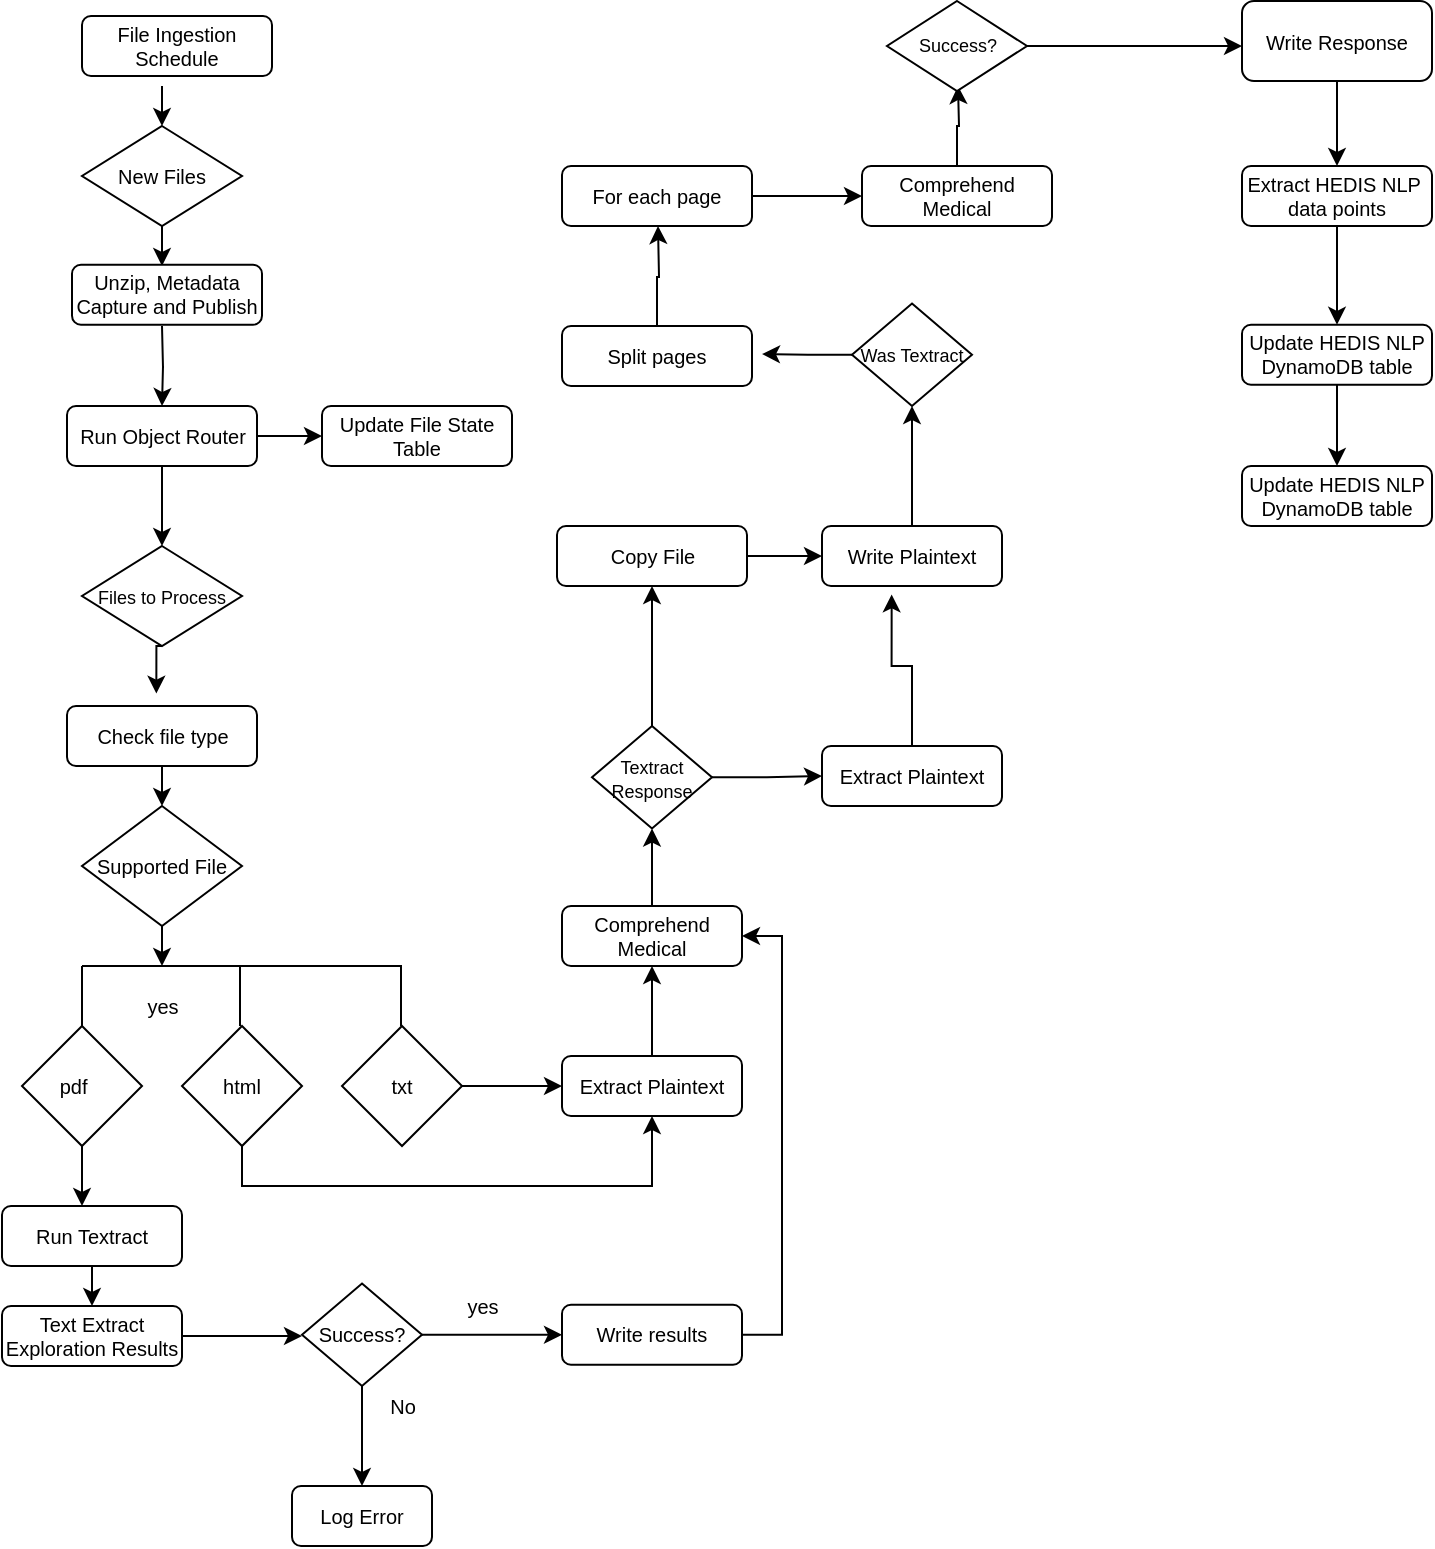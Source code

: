 <mxfile version="15.8.2" type="device"><diagram id="BK99arJKIsNKvj-RDqO5" name="Page-1"><mxGraphModel dx="1422" dy="762" grid="1" gridSize="10" guides="1" tooltips="1" connect="1" arrows="1" fold="1" page="1" pageScale="1" pageWidth="850" pageHeight="1100" math="0" shadow="0"><root><mxCell id="0"/><mxCell id="1" parent="0"/><mxCell id="S3cTeivU9xeTtBTfEvhd-40" style="edgeStyle=orthogonalEdgeStyle;rounded=0;orthogonalLoop=1;jettySize=auto;html=1;exitX=0.5;exitY=1;exitDx=0;exitDy=0;entryX=0.5;entryY=0;entryDx=0;entryDy=0;fontSize=10;" edge="1" parent="1" target="S3cTeivU9xeTtBTfEvhd-2"><mxGeometry relative="1" as="geometry"><mxPoint x="120" y="80" as="sourcePoint"/></mxGeometry></mxCell><mxCell id="S3cTeivU9xeTtBTfEvhd-41" style="edgeStyle=orthogonalEdgeStyle;rounded=0;orthogonalLoop=1;jettySize=auto;html=1;exitX=0.5;exitY=1;exitDx=0;exitDy=0;entryX=0.5;entryY=0;entryDx=0;entryDy=0;fontSize=10;" edge="1" parent="1" source="S3cTeivU9xeTtBTfEvhd-2"><mxGeometry relative="1" as="geometry"><mxPoint x="120" y="170" as="targetPoint"/></mxGeometry></mxCell><mxCell id="S3cTeivU9xeTtBTfEvhd-2" value="&lt;font style=&quot;font-size: 10px&quot;&gt;New Files&lt;/font&gt;" style="rhombus;whiteSpace=wrap;html=1;" vertex="1" parent="1"><mxGeometry x="80" y="100" width="80" height="50" as="geometry"/></mxCell><mxCell id="S3cTeivU9xeTtBTfEvhd-42" style="edgeStyle=orthogonalEdgeStyle;rounded=0;orthogonalLoop=1;jettySize=auto;html=1;exitX=0.5;exitY=1;exitDx=0;exitDy=0;entryX=0.5;entryY=0;entryDx=0;entryDy=0;fontSize=10;" edge="1" parent="1"><mxGeometry relative="1" as="geometry"><mxPoint x="120" y="200" as="sourcePoint"/><mxPoint x="120" y="240" as="targetPoint"/></mxGeometry></mxCell><mxCell id="S3cTeivU9xeTtBTfEvhd-43" style="edgeStyle=orthogonalEdgeStyle;rounded=0;orthogonalLoop=1;jettySize=auto;html=1;exitX=0.5;exitY=1;exitDx=0;exitDy=0;entryX=0.5;entryY=0;entryDx=0;entryDy=0;fontSize=10;" edge="1" parent="1" source="S3cTeivU9xeTtBTfEvhd-92" target="S3cTeivU9xeTtBTfEvhd-5"><mxGeometry relative="1" as="geometry"><mxPoint x="120" y="280" as="sourcePoint"/></mxGeometry></mxCell><mxCell id="S3cTeivU9xeTtBTfEvhd-44" style="edgeStyle=orthogonalEdgeStyle;rounded=0;orthogonalLoop=1;jettySize=auto;html=1;exitX=0.5;exitY=1;exitDx=0;exitDy=0;entryX=0.413;entryY=0.095;entryDx=0;entryDy=0;entryPerimeter=0;fontSize=10;" edge="1" parent="1" source="S3cTeivU9xeTtBTfEvhd-5"><mxGeometry relative="1" as="geometry"><mxPoint x="117.17" y="383.8" as="targetPoint"/><Array as="points"><mxPoint x="117" y="360"/></Array></mxGeometry></mxCell><mxCell id="S3cTeivU9xeTtBTfEvhd-5" value="&lt;font style=&quot;font-size: 9px&quot;&gt;Files to Process&lt;/font&gt;" style="rhombus;whiteSpace=wrap;html=1;fontSize=10;" vertex="1" parent="1"><mxGeometry x="80" y="310" width="80" height="50" as="geometry"/></mxCell><mxCell id="S3cTeivU9xeTtBTfEvhd-45" style="edgeStyle=orthogonalEdgeStyle;rounded=0;orthogonalLoop=1;jettySize=auto;html=1;exitX=0.5;exitY=1;exitDx=0;exitDy=0;entryX=0.5;entryY=0;entryDx=0;entryDy=0;fontSize=10;" edge="1" parent="1" target="S3cTeivU9xeTtBTfEvhd-8"><mxGeometry relative="1" as="geometry"><mxPoint x="125" y="420" as="sourcePoint"/></mxGeometry></mxCell><mxCell id="S3cTeivU9xeTtBTfEvhd-16" style="edgeStyle=orthogonalEdgeStyle;rounded=0;orthogonalLoop=1;jettySize=auto;html=1;exitX=0.5;exitY=1;exitDx=0;exitDy=0;fontSize=10;" edge="1" parent="1" source="S3cTeivU9xeTtBTfEvhd-8"><mxGeometry relative="1" as="geometry"><mxPoint x="120" y="520" as="targetPoint"/></mxGeometry></mxCell><mxCell id="S3cTeivU9xeTtBTfEvhd-8" value="Supported File" style="rhombus;whiteSpace=wrap;html=1;fontSize=10;" vertex="1" parent="1"><mxGeometry x="80" y="440" width="80" height="60" as="geometry"/></mxCell><mxCell id="S3cTeivU9xeTtBTfEvhd-25" style="edgeStyle=orthogonalEdgeStyle;rounded=0;orthogonalLoop=1;jettySize=auto;html=1;exitX=0.5;exitY=1;exitDx=0;exitDy=0;fontSize=10;" edge="1" parent="1" source="S3cTeivU9xeTtBTfEvhd-9"><mxGeometry relative="1" as="geometry"><mxPoint x="80" y="640" as="targetPoint"/></mxGeometry></mxCell><mxCell id="S3cTeivU9xeTtBTfEvhd-9" value="pdf&lt;span style=&quot;white-space: pre&quot;&gt;&#9;&lt;/span&gt;" style="rhombus;whiteSpace=wrap;html=1;fontSize=10;" vertex="1" parent="1"><mxGeometry x="50" y="550" width="60" height="60" as="geometry"/></mxCell><mxCell id="S3cTeivU9xeTtBTfEvhd-99" style="edgeStyle=orthogonalEdgeStyle;rounded=0;orthogonalLoop=1;jettySize=auto;html=1;exitX=0.5;exitY=1;exitDx=0;exitDy=0;entryX=0.5;entryY=1;entryDx=0;entryDy=0;fontSize=9;" edge="1" parent="1" source="S3cTeivU9xeTtBTfEvhd-10" target="S3cTeivU9xeTtBTfEvhd-26"><mxGeometry relative="1" as="geometry"/></mxCell><mxCell id="S3cTeivU9xeTtBTfEvhd-10" value="html" style="rhombus;whiteSpace=wrap;html=1;fontSize=10;" vertex="1" parent="1"><mxGeometry x="130" y="550" width="60" height="60" as="geometry"/></mxCell><mxCell id="S3cTeivU9xeTtBTfEvhd-15" value="" style="endArrow=none;html=1;rounded=0;fontSize=10;" edge="1" parent="1"><mxGeometry width="50" height="50" relative="1" as="geometry"><mxPoint x="80" y="520" as="sourcePoint"/><mxPoint x="240" y="520" as="targetPoint"/></mxGeometry></mxCell><mxCell id="S3cTeivU9xeTtBTfEvhd-17" value="" style="endArrow=none;html=1;rounded=0;fontSize=10;exitX=0.5;exitY=0;exitDx=0;exitDy=0;" edge="1" parent="1" source="S3cTeivU9xeTtBTfEvhd-9"><mxGeometry width="50" height="50" relative="1" as="geometry"><mxPoint x="50" y="550" as="sourcePoint"/><mxPoint x="80" y="520" as="targetPoint"/></mxGeometry></mxCell><mxCell id="S3cTeivU9xeTtBTfEvhd-18" value="" style="endArrow=none;html=1;rounded=0;fontSize=10;exitX=0.5;exitY=0;exitDx=0;exitDy=0;" edge="1" parent="1"><mxGeometry width="50" height="50" relative="1" as="geometry"><mxPoint x="159" y="550" as="sourcePoint"/><mxPoint x="159" y="520" as="targetPoint"/></mxGeometry></mxCell><mxCell id="S3cTeivU9xeTtBTfEvhd-98" style="edgeStyle=orthogonalEdgeStyle;rounded=0;orthogonalLoop=1;jettySize=auto;html=1;exitX=1;exitY=0.5;exitDx=0;exitDy=0;fontSize=9;" edge="1" parent="1" source="S3cTeivU9xeTtBTfEvhd-19" target="S3cTeivU9xeTtBTfEvhd-26"><mxGeometry relative="1" as="geometry"/></mxCell><mxCell id="S3cTeivU9xeTtBTfEvhd-19" value="txt" style="rhombus;whiteSpace=wrap;html=1;fontSize=10;" vertex="1" parent="1"><mxGeometry x="210" y="550" width="60" height="60" as="geometry"/></mxCell><mxCell id="S3cTeivU9xeTtBTfEvhd-21" value="" style="endArrow=none;html=1;rounded=0;fontSize=10;exitX=0.5;exitY=0;exitDx=0;exitDy=0;" edge="1" parent="1"><mxGeometry width="50" height="50" relative="1" as="geometry"><mxPoint x="239.5" y="550" as="sourcePoint"/><mxPoint x="239.5" y="520" as="targetPoint"/></mxGeometry></mxCell><mxCell id="S3cTeivU9xeTtBTfEvhd-29" style="edgeStyle=orthogonalEdgeStyle;rounded=0;orthogonalLoop=1;jettySize=auto;html=1;exitX=1;exitY=0.5;exitDx=0;exitDy=0;fontSize=10;" edge="1" parent="1" source="S3cTeivU9xeTtBTfEvhd-24"><mxGeometry relative="1" as="geometry"><mxPoint x="190" y="705" as="targetPoint"/></mxGeometry></mxCell><mxCell id="S3cTeivU9xeTtBTfEvhd-24" value="Text Extract&lt;br&gt;Exploration Results" style="rounded=1;whiteSpace=wrap;html=1;fontSize=10;" vertex="1" parent="1"><mxGeometry x="40" y="690" width="90" height="30" as="geometry"/></mxCell><mxCell id="S3cTeivU9xeTtBTfEvhd-49" style="edgeStyle=orthogonalEdgeStyle;rounded=0;orthogonalLoop=1;jettySize=auto;html=1;exitX=0.5;exitY=0;exitDx=0;exitDy=0;entryX=0.5;entryY=1;entryDx=0;entryDy=0;fontSize=10;" edge="1" parent="1" source="S3cTeivU9xeTtBTfEvhd-26" target="S3cTeivU9xeTtBTfEvhd-46"><mxGeometry relative="1" as="geometry"/></mxCell><mxCell id="S3cTeivU9xeTtBTfEvhd-26" value="Extract Plaintext" style="rounded=1;whiteSpace=wrap;html=1;fontSize=10;" vertex="1" parent="1"><mxGeometry x="320" y="565" width="90" height="30" as="geometry"/></mxCell><mxCell id="S3cTeivU9xeTtBTfEvhd-28" style="edgeStyle=orthogonalEdgeStyle;rounded=0;orthogonalLoop=1;jettySize=auto;html=1;exitX=0.5;exitY=1;exitDx=0;exitDy=0;entryX=0.5;entryY=0;entryDx=0;entryDy=0;fontSize=10;" edge="1" parent="1" source="S3cTeivU9xeTtBTfEvhd-27" target="S3cTeivU9xeTtBTfEvhd-24"><mxGeometry relative="1" as="geometry"/></mxCell><mxCell id="S3cTeivU9xeTtBTfEvhd-27" value="Run Textract" style="rounded=1;whiteSpace=wrap;html=1;fontSize=10;" vertex="1" parent="1"><mxGeometry x="40" y="640" width="90" height="30" as="geometry"/></mxCell><mxCell id="S3cTeivU9xeTtBTfEvhd-32" style="edgeStyle=orthogonalEdgeStyle;rounded=0;orthogonalLoop=1;jettySize=auto;html=1;exitX=1;exitY=0.5;exitDx=0;exitDy=0;entryX=0;entryY=0.5;entryDx=0;entryDy=0;fontSize=10;" edge="1" parent="1" source="S3cTeivU9xeTtBTfEvhd-30" target="S3cTeivU9xeTtBTfEvhd-31"><mxGeometry relative="1" as="geometry"/></mxCell><mxCell id="S3cTeivU9xeTtBTfEvhd-35" style="edgeStyle=orthogonalEdgeStyle;rounded=0;orthogonalLoop=1;jettySize=auto;html=1;exitX=0.5;exitY=1;exitDx=0;exitDy=0;entryX=0.5;entryY=0;entryDx=0;entryDy=0;fontSize=10;" edge="1" parent="1" source="S3cTeivU9xeTtBTfEvhd-30" target="S3cTeivU9xeTtBTfEvhd-33"><mxGeometry relative="1" as="geometry"/></mxCell><mxCell id="S3cTeivU9xeTtBTfEvhd-30" value="Success?" style="rhombus;whiteSpace=wrap;html=1;fontSize=10;" vertex="1" parent="1"><mxGeometry x="190" y="678.75" width="60" height="51.25" as="geometry"/></mxCell><mxCell id="S3cTeivU9xeTtBTfEvhd-51" style="edgeStyle=orthogonalEdgeStyle;rounded=0;orthogonalLoop=1;jettySize=auto;html=1;exitX=1;exitY=0.5;exitDx=0;exitDy=0;entryX=1;entryY=0.5;entryDx=0;entryDy=0;fontSize=10;" edge="1" parent="1" source="S3cTeivU9xeTtBTfEvhd-31" target="S3cTeivU9xeTtBTfEvhd-46"><mxGeometry relative="1" as="geometry"/></mxCell><mxCell id="S3cTeivU9xeTtBTfEvhd-31" value="Write results" style="rounded=1;whiteSpace=wrap;html=1;fontSize=10;" vertex="1" parent="1"><mxGeometry x="320" y="689.38" width="90" height="30" as="geometry"/></mxCell><mxCell id="S3cTeivU9xeTtBTfEvhd-33" value="Log Error" style="rounded=1;whiteSpace=wrap;html=1;fontSize=10;" vertex="1" parent="1"><mxGeometry x="185" y="780" width="70" height="30" as="geometry"/></mxCell><mxCell id="S3cTeivU9xeTtBTfEvhd-36" value="yes" style="text;html=1;align=center;verticalAlign=middle;resizable=0;points=[];autosize=1;strokeColor=none;fillColor=none;fontSize=10;" vertex="1" parent="1"><mxGeometry x="265" y="680" width="30" height="20" as="geometry"/></mxCell><mxCell id="S3cTeivU9xeTtBTfEvhd-37" value="No" style="text;html=1;align=center;verticalAlign=middle;resizable=0;points=[];autosize=1;strokeColor=none;fillColor=none;fontSize=10;" vertex="1" parent="1"><mxGeometry x="225" y="730" width="30" height="20" as="geometry"/></mxCell><mxCell id="S3cTeivU9xeTtBTfEvhd-38" value="yes" style="text;html=1;align=center;verticalAlign=middle;resizable=0;points=[];autosize=1;strokeColor=none;fillColor=none;fontSize=10;" vertex="1" parent="1"><mxGeometry x="105" y="530" width="30" height="20" as="geometry"/></mxCell><mxCell id="S3cTeivU9xeTtBTfEvhd-48" style="edgeStyle=orthogonalEdgeStyle;rounded=0;orthogonalLoop=1;jettySize=auto;html=1;exitX=0.5;exitY=0;exitDx=0;exitDy=0;entryX=0.5;entryY=1;entryDx=0;entryDy=0;fontSize=10;" edge="1" parent="1" source="S3cTeivU9xeTtBTfEvhd-46" target="S3cTeivU9xeTtBTfEvhd-47"><mxGeometry relative="1" as="geometry"/></mxCell><mxCell id="S3cTeivU9xeTtBTfEvhd-46" value="Comprehend Medical" style="rounded=1;whiteSpace=wrap;html=1;fontSize=10;" vertex="1" parent="1"><mxGeometry x="320" y="490" width="90" height="30" as="geometry"/></mxCell><mxCell id="S3cTeivU9xeTtBTfEvhd-56" style="edgeStyle=orthogonalEdgeStyle;rounded=0;orthogonalLoop=1;jettySize=auto;html=1;exitX=1;exitY=0.5;exitDx=0;exitDy=0;entryX=0;entryY=0.5;entryDx=0;entryDy=0;fontSize=10;" edge="1" parent="1" source="S3cTeivU9xeTtBTfEvhd-47" target="S3cTeivU9xeTtBTfEvhd-52"><mxGeometry relative="1" as="geometry"/></mxCell><mxCell id="S3cTeivU9xeTtBTfEvhd-60" style="edgeStyle=orthogonalEdgeStyle;rounded=0;orthogonalLoop=1;jettySize=auto;html=1;exitX=0.5;exitY=0;exitDx=0;exitDy=0;fontSize=10;entryX=0.5;entryY=1;entryDx=0;entryDy=0;" edge="1" parent="1" source="S3cTeivU9xeTtBTfEvhd-47" target="S3cTeivU9xeTtBTfEvhd-61"><mxGeometry relative="1" as="geometry"><mxPoint x="365" y="340" as="targetPoint"/></mxGeometry></mxCell><mxCell id="S3cTeivU9xeTtBTfEvhd-47" value="&lt;font style=&quot;font-size: 9px&quot;&gt;Textract Response&lt;/font&gt;" style="rhombus;whiteSpace=wrap;html=1;fontSize=10;" vertex="1" parent="1"><mxGeometry x="335" y="400" width="60" height="51.25" as="geometry"/></mxCell><mxCell id="S3cTeivU9xeTtBTfEvhd-62" style="edgeStyle=orthogonalEdgeStyle;rounded=0;orthogonalLoop=1;jettySize=auto;html=1;exitX=0.5;exitY=0;exitDx=0;exitDy=0;entryX=0.387;entryY=1.14;entryDx=0;entryDy=0;entryPerimeter=0;fontSize=9;" edge="1" parent="1" source="S3cTeivU9xeTtBTfEvhd-52" target="S3cTeivU9xeTtBTfEvhd-57"><mxGeometry relative="1" as="geometry"/></mxCell><mxCell id="S3cTeivU9xeTtBTfEvhd-52" value="Extract Plaintext" style="rounded=1;whiteSpace=wrap;html=1;fontSize=10;" vertex="1" parent="1"><mxGeometry x="450" y="410" width="90" height="30" as="geometry"/></mxCell><mxCell id="S3cTeivU9xeTtBTfEvhd-65" style="edgeStyle=orthogonalEdgeStyle;rounded=0;orthogonalLoop=1;jettySize=auto;html=1;exitX=0.5;exitY=0;exitDx=0;exitDy=0;entryX=0.5;entryY=1;entryDx=0;entryDy=0;fontSize=9;" edge="1" parent="1" source="S3cTeivU9xeTtBTfEvhd-57" target="S3cTeivU9xeTtBTfEvhd-64"><mxGeometry relative="1" as="geometry"/></mxCell><mxCell id="S3cTeivU9xeTtBTfEvhd-57" value="Write Plaintext" style="rounded=1;whiteSpace=wrap;html=1;fontSize=10;" vertex="1" parent="1"><mxGeometry x="450" y="300" width="90" height="30" as="geometry"/></mxCell><mxCell id="S3cTeivU9xeTtBTfEvhd-63" style="edgeStyle=orthogonalEdgeStyle;rounded=0;orthogonalLoop=1;jettySize=auto;html=1;exitX=1;exitY=0.5;exitDx=0;exitDy=0;entryX=0;entryY=0.5;entryDx=0;entryDy=0;fontSize=9;" edge="1" parent="1" source="S3cTeivU9xeTtBTfEvhd-61" target="S3cTeivU9xeTtBTfEvhd-57"><mxGeometry relative="1" as="geometry"/></mxCell><mxCell id="S3cTeivU9xeTtBTfEvhd-61" value="Copy File" style="rounded=1;whiteSpace=wrap;html=1;fontSize=10;" vertex="1" parent="1"><mxGeometry x="317.5" y="300" width="95" height="30" as="geometry"/></mxCell><mxCell id="S3cTeivU9xeTtBTfEvhd-66" style="edgeStyle=orthogonalEdgeStyle;rounded=0;orthogonalLoop=1;jettySize=auto;html=1;exitX=0;exitY=0.5;exitDx=0;exitDy=0;fontSize=9;" edge="1" parent="1" source="S3cTeivU9xeTtBTfEvhd-64"><mxGeometry relative="1" as="geometry"><mxPoint x="420" y="214" as="targetPoint"/></mxGeometry></mxCell><mxCell id="S3cTeivU9xeTtBTfEvhd-64" value="&lt;font style=&quot;font-size: 9px&quot;&gt;Was Textract&lt;/font&gt;" style="rhombus;whiteSpace=wrap;html=1;fontSize=10;" vertex="1" parent="1"><mxGeometry x="465" y="188.75" width="60" height="51.25" as="geometry"/></mxCell><mxCell id="S3cTeivU9xeTtBTfEvhd-68" style="edgeStyle=orthogonalEdgeStyle;rounded=0;orthogonalLoop=1;jettySize=auto;html=1;exitX=0.5;exitY=0;exitDx=0;exitDy=0;fontSize=9;" edge="1" parent="1" source="S3cTeivU9xeTtBTfEvhd-67"><mxGeometry relative="1" as="geometry"><mxPoint x="368" y="150" as="targetPoint"/></mxGeometry></mxCell><mxCell id="S3cTeivU9xeTtBTfEvhd-67" value="Split pages" style="rounded=1;whiteSpace=wrap;html=1;fontSize=10;" vertex="1" parent="1"><mxGeometry x="320" y="200" width="95" height="30" as="geometry"/></mxCell><mxCell id="S3cTeivU9xeTtBTfEvhd-70" style="edgeStyle=orthogonalEdgeStyle;rounded=0;orthogonalLoop=1;jettySize=auto;html=1;exitX=1;exitY=0.5;exitDx=0;exitDy=0;fontSize=9;" edge="1" parent="1" source="S3cTeivU9xeTtBTfEvhd-69"><mxGeometry relative="1" as="geometry"><mxPoint x="470" y="135" as="targetPoint"/></mxGeometry></mxCell><mxCell id="S3cTeivU9xeTtBTfEvhd-69" value="For each page" style="rounded=1;whiteSpace=wrap;html=1;fontSize=10;" vertex="1" parent="1"><mxGeometry x="320" y="120" width="95" height="30" as="geometry"/></mxCell><mxCell id="S3cTeivU9xeTtBTfEvhd-74" style="edgeStyle=orthogonalEdgeStyle;rounded=0;orthogonalLoop=1;jettySize=auto;html=1;exitX=0.5;exitY=0;exitDx=0;exitDy=0;fontSize=9;" edge="1" parent="1" source="S3cTeivU9xeTtBTfEvhd-71"><mxGeometry relative="1" as="geometry"><mxPoint x="518" y="80" as="targetPoint"/></mxGeometry></mxCell><mxCell id="S3cTeivU9xeTtBTfEvhd-71" value="Comprehend Medical" style="rounded=1;whiteSpace=wrap;html=1;fontSize=10;" vertex="1" parent="1"><mxGeometry x="470" y="120" width="95" height="30" as="geometry"/></mxCell><mxCell id="S3cTeivU9xeTtBTfEvhd-75" style="edgeStyle=orthogonalEdgeStyle;rounded=0;orthogonalLoop=1;jettySize=auto;html=1;exitX=1;exitY=0.5;exitDx=0;exitDy=0;fontSize=9;" edge="1" parent="1" source="S3cTeivU9xeTtBTfEvhd-72"><mxGeometry relative="1" as="geometry"><mxPoint x="660" y="60" as="targetPoint"/></mxGeometry></mxCell><mxCell id="S3cTeivU9xeTtBTfEvhd-72" value="Success?" style="rhombus;whiteSpace=wrap;html=1;fontSize=9;" vertex="1" parent="1"><mxGeometry x="482.5" y="37.5" width="70" height="45" as="geometry"/></mxCell><mxCell id="S3cTeivU9xeTtBTfEvhd-81" style="edgeStyle=orthogonalEdgeStyle;rounded=0;orthogonalLoop=1;jettySize=auto;html=1;exitX=0.5;exitY=1;exitDx=0;exitDy=0;fontSize=9;" edge="1" parent="1" source="S3cTeivU9xeTtBTfEvhd-77" target="S3cTeivU9xeTtBTfEvhd-78"><mxGeometry relative="1" as="geometry"/></mxCell><mxCell id="S3cTeivU9xeTtBTfEvhd-77" value="Write Response" style="rounded=1;whiteSpace=wrap;html=1;fontSize=10;" vertex="1" parent="1"><mxGeometry x="660" y="37.5" width="95" height="40" as="geometry"/></mxCell><mxCell id="S3cTeivU9xeTtBTfEvhd-86" style="edgeStyle=orthogonalEdgeStyle;rounded=0;orthogonalLoop=1;jettySize=auto;html=1;exitX=0.5;exitY=1;exitDx=0;exitDy=0;entryX=0.5;entryY=0;entryDx=0;entryDy=0;fontSize=9;" edge="1" parent="1" source="S3cTeivU9xeTtBTfEvhd-78" target="S3cTeivU9xeTtBTfEvhd-83"><mxGeometry relative="1" as="geometry"/></mxCell><mxCell id="S3cTeivU9xeTtBTfEvhd-78" value="Extract HEDIS NLP&amp;nbsp;&lt;br&gt;data points" style="rounded=1;whiteSpace=wrap;html=1;fontSize=10;" vertex="1" parent="1"><mxGeometry x="660" y="120" width="95" height="30" as="geometry"/></mxCell><mxCell id="S3cTeivU9xeTtBTfEvhd-80" value="Update HEDIS NLP&lt;br&gt;DynamoDB table" style="rounded=1;whiteSpace=wrap;html=1;fontSize=10;" vertex="1" parent="1"><mxGeometry x="660" y="270" width="95" height="30" as="geometry"/></mxCell><mxCell id="S3cTeivU9xeTtBTfEvhd-88" style="edgeStyle=orthogonalEdgeStyle;rounded=0;orthogonalLoop=1;jettySize=auto;html=1;exitX=0.5;exitY=1;exitDx=0;exitDy=0;entryX=0.5;entryY=0;entryDx=0;entryDy=0;fontSize=9;" edge="1" parent="1" source="S3cTeivU9xeTtBTfEvhd-83" target="S3cTeivU9xeTtBTfEvhd-80"><mxGeometry relative="1" as="geometry"/></mxCell><mxCell id="S3cTeivU9xeTtBTfEvhd-83" value="Update HEDIS NLP&lt;br&gt;DynamoDB table" style="rounded=1;whiteSpace=wrap;html=1;fontSize=10;" vertex="1" parent="1"><mxGeometry x="660" y="199.38" width="95" height="30" as="geometry"/></mxCell><mxCell id="S3cTeivU9xeTtBTfEvhd-90" value="File Ingestion Schedule" style="rounded=1;whiteSpace=wrap;html=1;fontSize=10;" vertex="1" parent="1"><mxGeometry x="80" y="45" width="95" height="30" as="geometry"/></mxCell><mxCell id="S3cTeivU9xeTtBTfEvhd-91" value="Unzip, Metadata Capture and Publish" style="rounded=1;whiteSpace=wrap;html=1;fontSize=10;" vertex="1" parent="1"><mxGeometry x="75" y="169.38" width="95" height="30" as="geometry"/></mxCell><mxCell id="S3cTeivU9xeTtBTfEvhd-95" style="edgeStyle=orthogonalEdgeStyle;rounded=0;orthogonalLoop=1;jettySize=auto;html=1;exitX=1;exitY=0.5;exitDx=0;exitDy=0;entryX=0;entryY=0.5;entryDx=0;entryDy=0;fontSize=9;" edge="1" parent="1" source="S3cTeivU9xeTtBTfEvhd-92" target="S3cTeivU9xeTtBTfEvhd-94"><mxGeometry relative="1" as="geometry"/></mxCell><mxCell id="S3cTeivU9xeTtBTfEvhd-92" value="Run Object Router" style="rounded=1;whiteSpace=wrap;html=1;fontSize=10;" vertex="1" parent="1"><mxGeometry x="72.5" y="240" width="95" height="30" as="geometry"/></mxCell><mxCell id="S3cTeivU9xeTtBTfEvhd-94" value="Update File State Table" style="rounded=1;whiteSpace=wrap;html=1;fontSize=10;" vertex="1" parent="1"><mxGeometry x="200" y="240" width="95" height="30" as="geometry"/></mxCell><mxCell id="S3cTeivU9xeTtBTfEvhd-96" value="Check file type" style="rounded=1;whiteSpace=wrap;html=1;fontSize=10;" vertex="1" parent="1"><mxGeometry x="72.5" y="390" width="95" height="30" as="geometry"/></mxCell></root></mxGraphModel></diagram></mxfile>